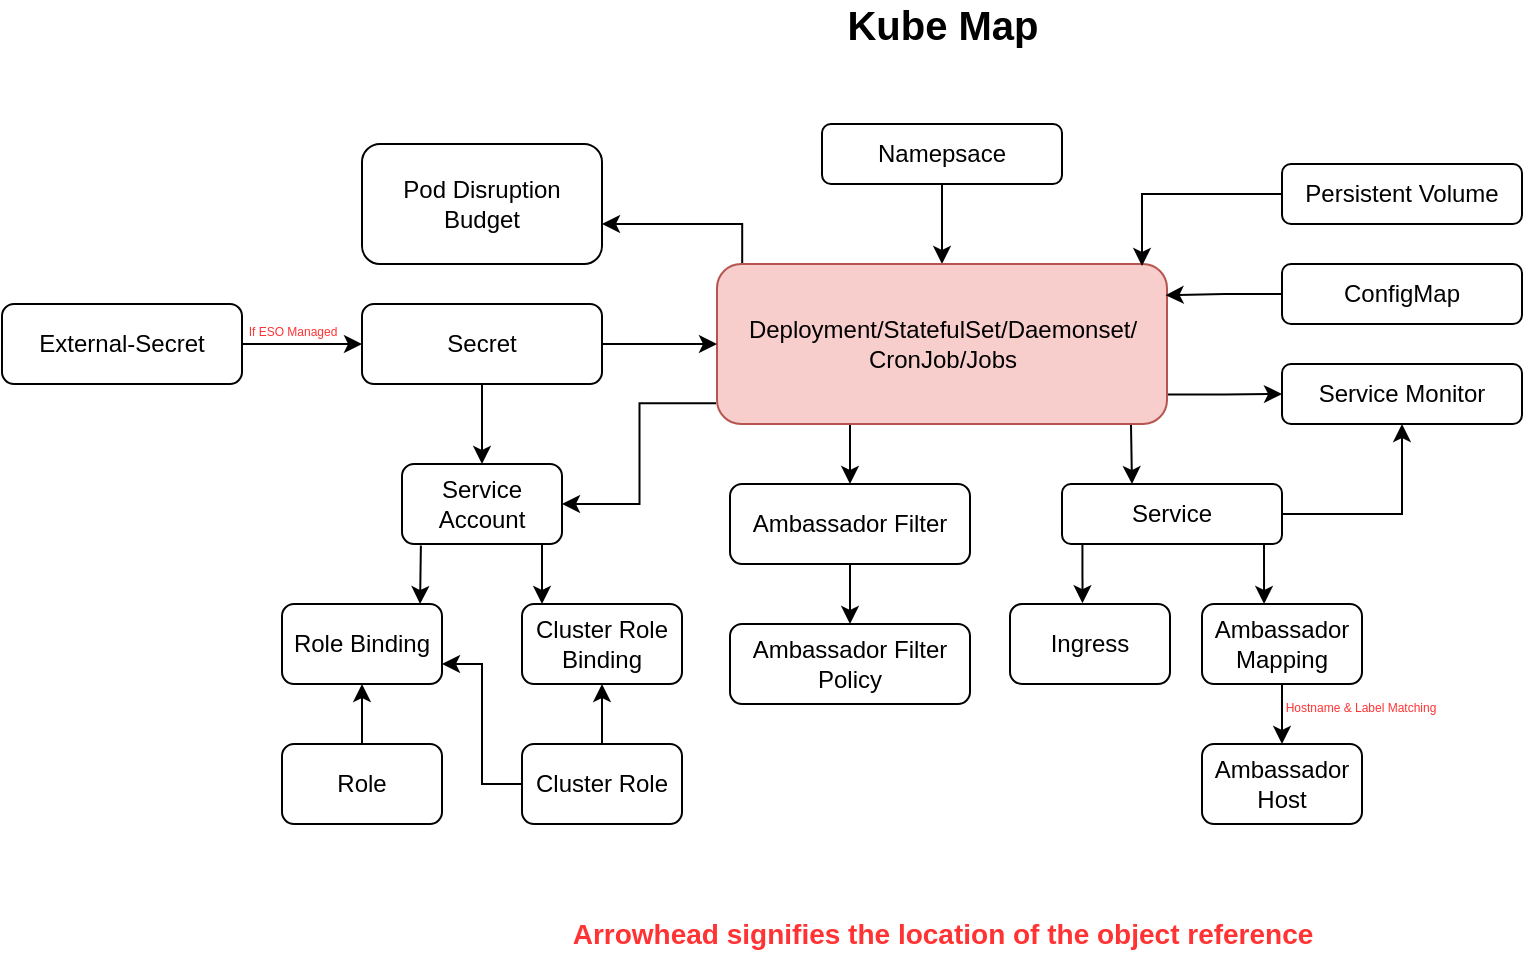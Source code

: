 <mxfile version="20.0.1" type="device"><diagram id="-cIcqHCPwhqWxp0HYQio" name="Page-1"><mxGraphModel dx="1181" dy="643" grid="1" gridSize="10" guides="1" tooltips="1" connect="1" arrows="1" fold="1" page="1" pageScale="1" pageWidth="827" pageHeight="1169" math="0" shadow="0"><root><mxCell id="0"/><mxCell id="1" parent="0"/><mxCell id="9KB7y1Rbuz0suVrmnRgY-4" style="edgeStyle=orthogonalEdgeStyle;rounded=0;orthogonalLoop=1;jettySize=auto;html=1;exitX=0.5;exitY=1;exitDx=0;exitDy=0;entryX=0.5;entryY=0;entryDx=0;entryDy=0;" edge="1" parent="1" source="9KB7y1Rbuz0suVrmnRgY-1" target="9KB7y1Rbuz0suVrmnRgY-2"><mxGeometry relative="1" as="geometry"/></mxCell><mxCell id="9KB7y1Rbuz0suVrmnRgY-1" value="Namepsace" style="rounded=1;whiteSpace=wrap;html=1;" vertex="1" parent="1"><mxGeometry x="435" y="130" width="120" height="30" as="geometry"/></mxCell><mxCell id="9KB7y1Rbuz0suVrmnRgY-20" style="edgeStyle=orthogonalEdgeStyle;rounded=0;orthogonalLoop=1;jettySize=auto;html=1;exitX=0.056;exitY=0;exitDx=0;exitDy=0;exitPerimeter=0;" edge="1" parent="1" source="9KB7y1Rbuz0suVrmnRgY-2"><mxGeometry relative="1" as="geometry"><mxPoint x="325" y="180" as="targetPoint"/><Array as="points"><mxPoint x="395" y="180"/></Array></mxGeometry></mxCell><mxCell id="9KB7y1Rbuz0suVrmnRgY-32" value="" style="edgeStyle=orthogonalEdgeStyle;rounded=0;orthogonalLoop=1;jettySize=auto;html=1;entryX=0;entryY=0.5;entryDx=0;entryDy=0;exitX=1.002;exitY=0.815;exitDx=0;exitDy=0;exitPerimeter=0;" edge="1" parent="1" source="9KB7y1Rbuz0suVrmnRgY-2" target="9KB7y1Rbuz0suVrmnRgY-26"><mxGeometry relative="1" as="geometry"/></mxCell><mxCell id="9KB7y1Rbuz0suVrmnRgY-35" value="" style="edgeStyle=orthogonalEdgeStyle;rounded=0;orthogonalLoop=1;jettySize=auto;html=1;exitX=0.92;exitY=1.005;exitDx=0;exitDy=0;exitPerimeter=0;" edge="1" parent="1" source="9KB7y1Rbuz0suVrmnRgY-2"><mxGeometry relative="1" as="geometry"><mxPoint x="590" y="310" as="targetPoint"/></mxGeometry></mxCell><mxCell id="9KB7y1Rbuz0suVrmnRgY-50" value="" style="edgeStyle=orthogonalEdgeStyle;rounded=0;orthogonalLoop=1;jettySize=auto;html=1;fontSize=6;fontColor=#FF3333;entryX=0.5;entryY=0;entryDx=0;entryDy=0;exitX=0.327;exitY=0.995;exitDx=0;exitDy=0;exitPerimeter=0;" edge="1" parent="1" target="9KB7y1Rbuz0suVrmnRgY-16"><mxGeometry relative="1" as="geometry"><mxPoint x="450.075" y="279.6" as="sourcePoint"/></mxGeometry></mxCell><mxCell id="9KB7y1Rbuz0suVrmnRgY-52" value="" style="edgeStyle=orthogonalEdgeStyle;rounded=0;orthogonalLoop=1;jettySize=auto;html=1;fontSize=6;fontColor=#FF3333;entryX=1;entryY=0.5;entryDx=0;entryDy=0;exitX=-0.002;exitY=0.87;exitDx=0;exitDy=0;exitPerimeter=0;" edge="1" parent="1" source="9KB7y1Rbuz0suVrmnRgY-2" target="9KB7y1Rbuz0suVrmnRgY-46"><mxGeometry relative="1" as="geometry"/></mxCell><mxCell id="9KB7y1Rbuz0suVrmnRgY-2" value="Deployment/StatefulSet/Daemonset/&lt;br&gt;CronJob/Jobs" style="rounded=1;whiteSpace=wrap;html=1;fillColor=#f8cecc;strokeColor=#b85450;" vertex="1" parent="1"><mxGeometry x="382.5" y="200" width="225" height="80" as="geometry"/></mxCell><mxCell id="9KB7y1Rbuz0suVrmnRgY-8" value="" style="edgeStyle=orthogonalEdgeStyle;rounded=0;orthogonalLoop=1;jettySize=auto;html=1;" edge="1" parent="1" source="9KB7y1Rbuz0suVrmnRgY-5" target="9KB7y1Rbuz0suVrmnRgY-2"><mxGeometry relative="1" as="geometry"/></mxCell><mxCell id="9KB7y1Rbuz0suVrmnRgY-51" value="" style="edgeStyle=orthogonalEdgeStyle;rounded=0;orthogonalLoop=1;jettySize=auto;html=1;fontSize=6;fontColor=#FF3333;" edge="1" parent="1" source="9KB7y1Rbuz0suVrmnRgY-5" target="9KB7y1Rbuz0suVrmnRgY-46"><mxGeometry relative="1" as="geometry"/></mxCell><mxCell id="9KB7y1Rbuz0suVrmnRgY-5" value="Secret" style="rounded=1;whiteSpace=wrap;html=1;" vertex="1" parent="1"><mxGeometry x="205" y="220" width="120" height="40" as="geometry"/></mxCell><mxCell id="9KB7y1Rbuz0suVrmnRgY-11" value="" style="edgeStyle=orthogonalEdgeStyle;rounded=0;orthogonalLoop=1;jettySize=auto;html=1;" edge="1" parent="1" source="9KB7y1Rbuz0suVrmnRgY-10" target="9KB7y1Rbuz0suVrmnRgY-5"><mxGeometry relative="1" as="geometry"/></mxCell><mxCell id="9KB7y1Rbuz0suVrmnRgY-44" value="&lt;font style=&quot;font-size: 6px;&quot;&gt;If ESO Managed&lt;/font&gt;" style="edgeLabel;html=1;align=center;verticalAlign=middle;resizable=0;points=[];fontColor=#FF3333;" vertex="1" connectable="0" parent="9KB7y1Rbuz0suVrmnRgY-11"><mxGeometry x="-0.153" y="1" relative="1" as="geometry"><mxPoint x="-1" y="-7" as="offset"/></mxGeometry></mxCell><mxCell id="9KB7y1Rbuz0suVrmnRgY-10" value="External-Secret" style="rounded=1;whiteSpace=wrap;html=1;" vertex="1" parent="1"><mxGeometry x="25" y="220" width="120" height="40" as="geometry"/></mxCell><mxCell id="9KB7y1Rbuz0suVrmnRgY-12" value="Pod Disruption Budget" style="rounded=1;whiteSpace=wrap;html=1;" vertex="1" parent="1"><mxGeometry x="205" y="140" width="120" height="60" as="geometry"/></mxCell><mxCell id="9KB7y1Rbuz0suVrmnRgY-15" style="edgeStyle=orthogonalEdgeStyle;rounded=0;orthogonalLoop=1;jettySize=auto;html=1;exitX=0;exitY=0.5;exitDx=0;exitDy=0;" edge="1" parent="1" source="9KB7y1Rbuz0suVrmnRgY-27"><mxGeometry relative="1" as="geometry"><mxPoint x="665" y="170" as="sourcePoint"/><mxPoint x="595" y="201" as="targetPoint"/><Array as="points"><mxPoint x="595" y="165"/></Array></mxGeometry></mxCell><mxCell id="9KB7y1Rbuz0suVrmnRgY-18" value="" style="edgeStyle=orthogonalEdgeStyle;rounded=0;orthogonalLoop=1;jettySize=auto;html=1;" edge="1" parent="1" source="9KB7y1Rbuz0suVrmnRgY-16" target="9KB7y1Rbuz0suVrmnRgY-17"><mxGeometry relative="1" as="geometry"/></mxCell><mxCell id="9KB7y1Rbuz0suVrmnRgY-16" value="Ambassador Filter" style="rounded=1;whiteSpace=wrap;html=1;" vertex="1" parent="1"><mxGeometry x="389" y="310" width="120" height="40" as="geometry"/></mxCell><mxCell id="9KB7y1Rbuz0suVrmnRgY-17" value="Ambassador Filter Policy" style="rounded=1;whiteSpace=wrap;html=1;" vertex="1" parent="1"><mxGeometry x="389" y="380" width="120" height="40" as="geometry"/></mxCell><mxCell id="9KB7y1Rbuz0suVrmnRgY-25" value="" style="edgeStyle=orthogonalEdgeStyle;rounded=0;orthogonalLoop=1;jettySize=auto;html=1;entryX=0.997;entryY=0.195;entryDx=0;entryDy=0;exitX=0;exitY=0.5;exitDx=0;exitDy=0;entryPerimeter=0;" edge="1" parent="1" source="9KB7y1Rbuz0suVrmnRgY-29" target="9KB7y1Rbuz0suVrmnRgY-2"><mxGeometry relative="1" as="geometry"><mxPoint x="665" y="220" as="sourcePoint"/></mxGeometry></mxCell><mxCell id="9KB7y1Rbuz0suVrmnRgY-26" value="Service Monitor" style="rounded=1;whiteSpace=wrap;html=1;" vertex="1" parent="1"><mxGeometry x="665" y="250" width="120" height="30" as="geometry"/></mxCell><mxCell id="9KB7y1Rbuz0suVrmnRgY-27" value="Persistent Volume" style="rounded=1;whiteSpace=wrap;html=1;" vertex="1" parent="1"><mxGeometry x="665" y="150" width="120" height="30" as="geometry"/></mxCell><mxCell id="9KB7y1Rbuz0suVrmnRgY-29" value="ConfigMap" style="rounded=1;whiteSpace=wrap;html=1;" vertex="1" parent="1"><mxGeometry x="665" y="200" width="120" height="30" as="geometry"/></mxCell><mxCell id="9KB7y1Rbuz0suVrmnRgY-37" value="" style="edgeStyle=orthogonalEdgeStyle;rounded=0;orthogonalLoop=1;jettySize=auto;html=1;entryX=0.5;entryY=1;entryDx=0;entryDy=0;exitX=1;exitY=0.5;exitDx=0;exitDy=0;" edge="1" parent="1" source="9KB7y1Rbuz0suVrmnRgY-33" target="9KB7y1Rbuz0suVrmnRgY-26"><mxGeometry relative="1" as="geometry"><mxPoint x="700" y="325" as="targetPoint"/></mxGeometry></mxCell><mxCell id="9KB7y1Rbuz0suVrmnRgY-40" value="" style="edgeStyle=orthogonalEdgeStyle;rounded=0;orthogonalLoop=1;jettySize=auto;html=1;exitX=0.093;exitY=1;exitDx=0;exitDy=0;exitPerimeter=0;entryX=0.453;entryY=-0.01;entryDx=0;entryDy=0;entryPerimeter=0;" edge="1" parent="1" source="9KB7y1Rbuz0suVrmnRgY-33" target="9KB7y1Rbuz0suVrmnRgY-38"><mxGeometry relative="1" as="geometry"/></mxCell><mxCell id="9KB7y1Rbuz0suVrmnRgY-41" value="" style="edgeStyle=orthogonalEdgeStyle;rounded=0;orthogonalLoop=1;jettySize=auto;html=1;entryX=0.388;entryY=0;entryDx=0;entryDy=0;exitX=0.929;exitY=1;exitDx=0;exitDy=0;exitPerimeter=0;entryPerimeter=0;" edge="1" parent="1" source="9KB7y1Rbuz0suVrmnRgY-33" target="9KB7y1Rbuz0suVrmnRgY-39"><mxGeometry relative="1" as="geometry"/></mxCell><mxCell id="9KB7y1Rbuz0suVrmnRgY-33" value="Service" style="rounded=1;whiteSpace=wrap;html=1;" vertex="1" parent="1"><mxGeometry x="555" y="310" width="110" height="30" as="geometry"/></mxCell><mxCell id="9KB7y1Rbuz0suVrmnRgY-38" value="Ingress" style="rounded=1;whiteSpace=wrap;html=1;" vertex="1" parent="1"><mxGeometry x="529" y="370" width="80" height="40" as="geometry"/></mxCell><mxCell id="9KB7y1Rbuz0suVrmnRgY-43" value="" style="edgeStyle=orthogonalEdgeStyle;rounded=0;orthogonalLoop=1;jettySize=auto;html=1;" edge="1" parent="1" source="9KB7y1Rbuz0suVrmnRgY-39" target="9KB7y1Rbuz0suVrmnRgY-42"><mxGeometry relative="1" as="geometry"/></mxCell><mxCell id="9KB7y1Rbuz0suVrmnRgY-45" value="Hostname &amp;amp; Label Matching" style="edgeLabel;html=1;align=center;verticalAlign=middle;resizable=0;points=[];fontSize=6;fontColor=#FF3333;" vertex="1" connectable="0" parent="9KB7y1Rbuz0suVrmnRgY-43"><mxGeometry x="0.2" relative="1" as="geometry"><mxPoint x="39" y="2" as="offset"/></mxGeometry></mxCell><mxCell id="9KB7y1Rbuz0suVrmnRgY-39" value="Ambassador&lt;br&gt;Mapping" style="rounded=1;whiteSpace=wrap;html=1;" vertex="1" parent="1"><mxGeometry x="625" y="370" width="80" height="40" as="geometry"/></mxCell><mxCell id="9KB7y1Rbuz0suVrmnRgY-42" value="Ambassador&lt;br&gt;Host" style="rounded=1;whiteSpace=wrap;html=1;" vertex="1" parent="1"><mxGeometry x="625" y="440" width="80" height="40" as="geometry"/></mxCell><mxCell id="9KB7y1Rbuz0suVrmnRgY-55" value="" style="edgeStyle=orthogonalEdgeStyle;rounded=0;orthogonalLoop=1;jettySize=auto;html=1;fontSize=6;fontColor=#FF3333;" edge="1" parent="1" source="9KB7y1Rbuz0suVrmnRgY-46" target="9KB7y1Rbuz0suVrmnRgY-54"><mxGeometry relative="1" as="geometry"><Array as="points"><mxPoint x="295" y="350"/><mxPoint x="295" y="350"/></Array></mxGeometry></mxCell><mxCell id="9KB7y1Rbuz0suVrmnRgY-56" value="" style="edgeStyle=orthogonalEdgeStyle;rounded=0;orthogonalLoop=1;jettySize=auto;html=1;fontSize=6;fontColor=#FF3333;entryX=0.863;entryY=0;entryDx=0;entryDy=0;entryPerimeter=0;exitX=0.118;exitY=1.02;exitDx=0;exitDy=0;exitPerimeter=0;" edge="1" parent="1" source="9KB7y1Rbuz0suVrmnRgY-46" target="9KB7y1Rbuz0suVrmnRgY-53"><mxGeometry relative="1" as="geometry"/></mxCell><mxCell id="9KB7y1Rbuz0suVrmnRgY-46" value="Service Account" style="rounded=1;whiteSpace=wrap;html=1;" vertex="1" parent="1"><mxGeometry x="225" y="300" width="80" height="40" as="geometry"/></mxCell><mxCell id="9KB7y1Rbuz0suVrmnRgY-53" value="Role Binding" style="rounded=1;whiteSpace=wrap;html=1;" vertex="1" parent="1"><mxGeometry x="165" y="370" width="80" height="40" as="geometry"/></mxCell><mxCell id="9KB7y1Rbuz0suVrmnRgY-54" value="Cluster Role Binding" style="rounded=1;whiteSpace=wrap;html=1;" vertex="1" parent="1"><mxGeometry x="285" y="370" width="80" height="40" as="geometry"/></mxCell><mxCell id="9KB7y1Rbuz0suVrmnRgY-59" value="" style="edgeStyle=orthogonalEdgeStyle;rounded=0;orthogonalLoop=1;jettySize=auto;html=1;fontSize=6;fontColor=#FF3333;" edge="1" parent="1" source="9KB7y1Rbuz0suVrmnRgY-57" target="9KB7y1Rbuz0suVrmnRgY-53"><mxGeometry relative="1" as="geometry"/></mxCell><mxCell id="9KB7y1Rbuz0suVrmnRgY-57" value="Role" style="rounded=1;whiteSpace=wrap;html=1;" vertex="1" parent="1"><mxGeometry x="165" y="440" width="80" height="40" as="geometry"/></mxCell><mxCell id="9KB7y1Rbuz0suVrmnRgY-60" value="" style="edgeStyle=orthogonalEdgeStyle;rounded=0;orthogonalLoop=1;jettySize=auto;html=1;fontSize=6;fontColor=#FF3333;" edge="1" parent="1" source="9KB7y1Rbuz0suVrmnRgY-58" target="9KB7y1Rbuz0suVrmnRgY-54"><mxGeometry relative="1" as="geometry"/></mxCell><mxCell id="9KB7y1Rbuz0suVrmnRgY-62" value="" style="edgeStyle=orthogonalEdgeStyle;rounded=0;orthogonalLoop=1;jettySize=auto;html=1;fontSize=6;fontColor=#FF3333;entryX=1;entryY=0.75;entryDx=0;entryDy=0;" edge="1" parent="1" source="9KB7y1Rbuz0suVrmnRgY-58" target="9KB7y1Rbuz0suVrmnRgY-53"><mxGeometry relative="1" as="geometry"/></mxCell><mxCell id="9KB7y1Rbuz0suVrmnRgY-58" value="Cluster Role" style="rounded=1;whiteSpace=wrap;html=1;" vertex="1" parent="1"><mxGeometry x="285" y="440" width="80" height="40" as="geometry"/></mxCell><mxCell id="9KB7y1Rbuz0suVrmnRgY-63" value="&lt;font style=&quot;font-size: 14px;&quot;&gt;&lt;b style=&quot;&quot;&gt;Arrowhead signifies the location of the object reference&lt;/b&gt;&lt;/font&gt;" style="text;html=1;align=center;verticalAlign=middle;resizable=0;points=[];autosize=1;strokeColor=none;fillColor=none;fontSize=6;fontColor=#FF3333;" vertex="1" parent="1"><mxGeometry x="300" y="530" width="390" height="10" as="geometry"/></mxCell><mxCell id="9KB7y1Rbuz0suVrmnRgY-65" value="&lt;font color=&quot;#000000&quot; style=&quot;font-size: 14px;&quot;&gt;&lt;b style=&quot;font-size: 20px;&quot;&gt;Kube Map&lt;/b&gt;&lt;/font&gt;" style="text;html=1;align=center;verticalAlign=middle;resizable=0;points=[];autosize=1;strokeColor=none;fillColor=none;fontSize=6;fontColor=#FF3333;" vertex="1" parent="1"><mxGeometry x="440" y="70" width="110" height="20" as="geometry"/></mxCell></root></mxGraphModel></diagram></mxfile>